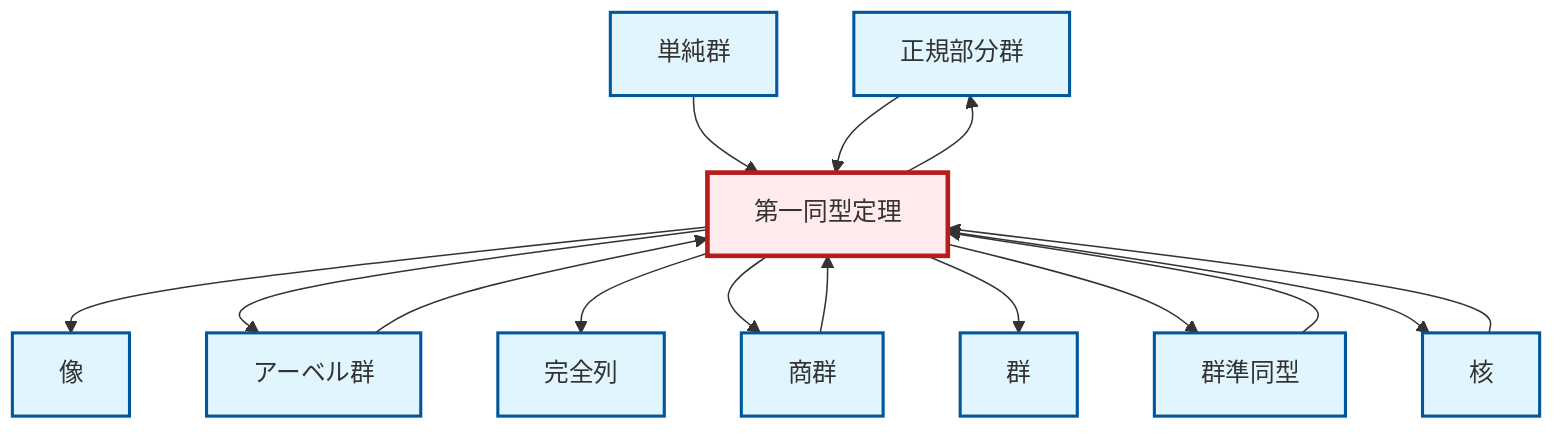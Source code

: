 graph TD
    classDef definition fill:#e1f5fe,stroke:#01579b,stroke-width:2px
    classDef theorem fill:#f3e5f5,stroke:#4a148c,stroke-width:2px
    classDef axiom fill:#fff3e0,stroke:#e65100,stroke-width:2px
    classDef example fill:#e8f5e9,stroke:#1b5e20,stroke-width:2px
    classDef current fill:#ffebee,stroke:#b71c1c,stroke-width:3px
    def-normal-subgroup["正規部分群"]:::definition
    def-simple-group["単純群"]:::definition
    def-group["群"]:::definition
    def-kernel["核"]:::definition
    def-image["像"]:::definition
    def-homomorphism["群準同型"]:::definition
    def-abelian-group["アーベル群"]:::definition
    def-exact-sequence["完全列"]:::definition
    thm-first-isomorphism["第一同型定理"]:::theorem
    def-quotient-group["商群"]:::definition
    def-homomorphism --> thm-first-isomorphism
    thm-first-isomorphism --> def-image
    def-abelian-group --> thm-first-isomorphism
    def-simple-group --> thm-first-isomorphism
    thm-first-isomorphism --> def-normal-subgroup
    thm-first-isomorphism --> def-abelian-group
    thm-first-isomorphism --> def-exact-sequence
    def-kernel --> thm-first-isomorphism
    thm-first-isomorphism --> def-quotient-group
    def-quotient-group --> thm-first-isomorphism
    thm-first-isomorphism --> def-group
    def-normal-subgroup --> thm-first-isomorphism
    thm-first-isomorphism --> def-homomorphism
    thm-first-isomorphism --> def-kernel
    class thm-first-isomorphism current
